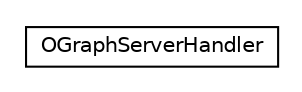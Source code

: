 #!/usr/local/bin/dot
#
# Class diagram 
# Generated by UMLGraph version R5_6-24-gf6e263 (http://www.umlgraph.org/)
#

digraph G {
	edge [fontname="Helvetica",fontsize=10,labelfontname="Helvetica",labelfontsize=10];
	node [fontname="Helvetica",fontsize=10,shape=plaintext];
	nodesep=0.25;
	ranksep=0.5;
	// com.orientechnologies.orient.graph.handler.OGraphServerHandler
	c686923 [label=<<table title="com.orientechnologies.orient.graph.handler.OGraphServerHandler" border="0" cellborder="1" cellspacing="0" cellpadding="2" port="p" href="./OGraphServerHandler.html">
		<tr><td><table border="0" cellspacing="0" cellpadding="1">
<tr><td align="center" balign="center"> OGraphServerHandler </td></tr>
		</table></td></tr>
		</table>>, URL="./OGraphServerHandler.html", fontname="Helvetica", fontcolor="black", fontsize=10.0];
}

